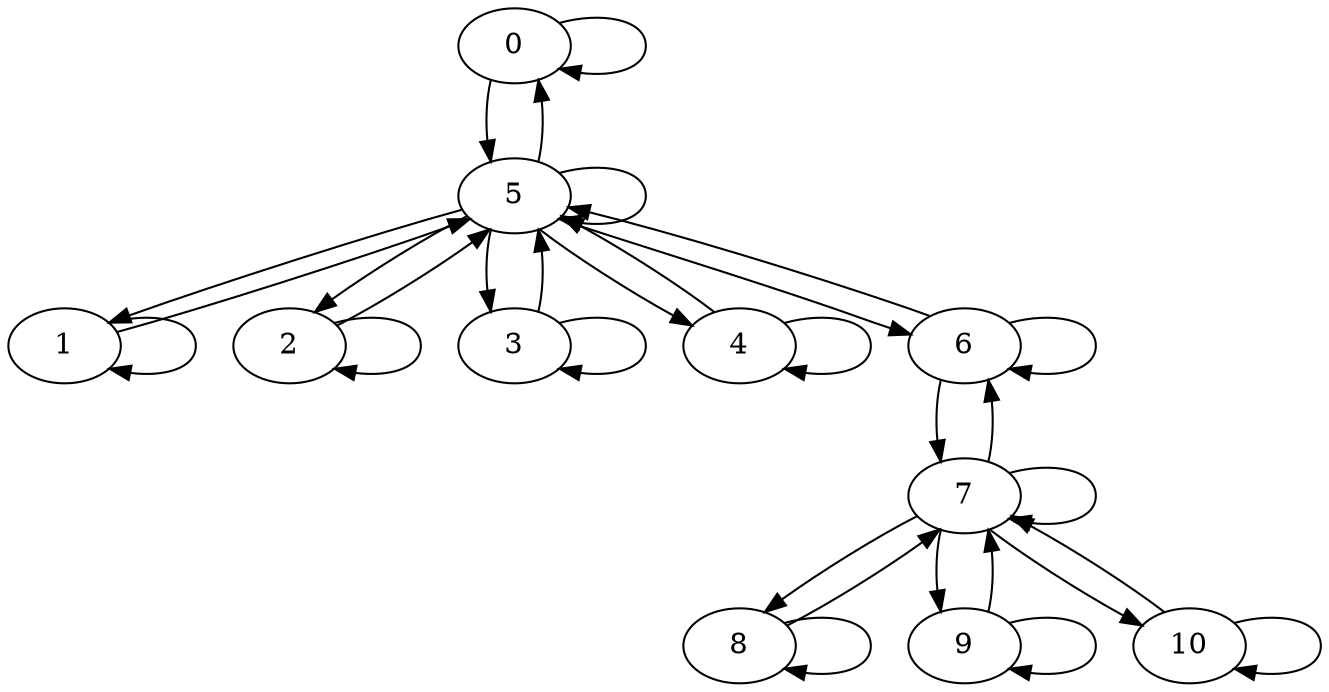 digraph "" {
	graph [nodesep=0.5];
	0 -> 0	[len=2,
		weight=1.0];
	0 -> 5	[len=2,
		weight=1.0];
	1 -> 1	[len=2,
		weight=1.0];
	1 -> 5	[len=2,
		weight=1.0];
	2 -> 2	[len=2,
		weight=1.0];
	2 -> 5	[len=2,
		weight=1.0];
	3 -> 3	[len=2,
		weight=1.0];
	3 -> 5	[len=2,
		weight=1.0];
	4 -> 4	[len=2,
		weight=1.0];
	4 -> 5	[len=2,
		weight=1.0];
	5 -> 0	[len=2,
		weight=1.0];
	5 -> 1	[len=2,
		weight=1.0];
	5 -> 2	[len=2,
		weight=1.0];
	5 -> 3	[len=2,
		weight=1.0];
	5 -> 4	[len=2,
		weight=1.0];
	5 -> 5	[len=2,
		weight=1.0];
	5 -> 6	[len=2,
		weight=1.0];
	6 -> 5	[len=2,
		weight=1.0];
	6 -> 6	[len=2,
		weight=1.0];
	6 -> 7	[len=2,
		weight=1.0];
	7 -> 6	[len=2,
		weight=1.0];
	7 -> 7	[len=2,
		weight=1.0];
	7 -> 8	[len=2,
		weight=1.0];
	7 -> 9	[len=2,
		weight=1.0];
	7 -> 10	[len=2,
		weight=1.0];
	8 -> 7	[len=2,
		weight=1.0];
	8 -> 8	[len=2,
		weight=1.0];
	9 -> 7	[len=2,
		weight=1.0];
	9 -> 9	[len=2,
		weight=1.0];
	10 -> 7	[len=2,
		weight=1.0];
	10 -> 10	[len=2,
		weight=1.0];
}
